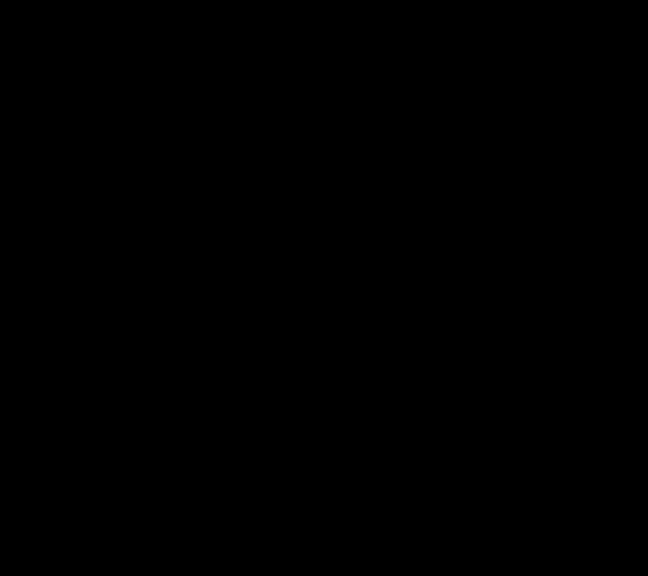# set terminal pngcairo size 600,400
set output "finished_and_invalid_rate.eps"

set terminal postscript eps enhanced color font 'Times-Roman,18' size 9,8

set multiplot layout 3,1 

######################################

set title "Finished rate for 5 to 10 nodes"

set grid ytics lc rgb "black" lw 1.5 lt 0.1
set grid xtics lc rgb "black" lw 1.5 lt 0.1


set xlabel "Input TPS"
set ylabel "Finished TPS"

# set yrange [0 to 2500]

set key at graph 0.25, 0.95

#csv settings:
set datafile separator ","


$data << EOD
200,129.9,125,121.6,120.9
400,320.2,318.5,321.2,321.3
600,387.6,388.7,394,395.8
800,442.3,443.6,463.8,476
1000,563.3,675.5,753,
1200,777.4,834.6,855.4,
1400,774,881.4,861.6,
1600,682,776.2,777.9,
2000,630.8,767.1,811.3,
2500,544.6,626.8,763.7
EOD

plot "$data" using 1:2 with linespoints lw 2 title "5 nodes", \
    "$data" using 1:3 with linespoints lw 2 title "7 nodes", \
    "$data" using 1:4 with linespoints lw 2 title "9 nodes", \
    "$data" using 1:5 with linespoints lw 2 title "10 nodes"
unset key 


######################################

set title "Invalid rate for 5 to 10 nodes"

set grid ytics lc rgb "black" lw 1.5 lt 0.1
set grid xtics lc rgb "black" lw 1.5 lt 0.1


set xlabel "Input TPS"
set ylabel "Invalid TPS"

# set yrange [0 to 2500]

set key at graph 0.25, 0.95

#csv settings:
set datafile separator ","

$data << EOD
200,0,0,0,0
400,0,0,0,0
600,0,0,0,0
800,0,0,0,0.3
1000,0,1.1,2.8,
1200,3.7,7,7.4,
1400,5.8,7.2,9,
1600,5,6.6,8,
2000,1.3,7.9,8.8,
2500,0.8,4.6,6.4,
EOD

plot "$data" using 1:2 with linespoints lw 2 title "5 nodes", \
    "$data" using 1:3 with linespoints lw 2 title "7 nodes", \
    "$data" using 1:4 with linespoints lw 2 title "9 nodes", \
    "$data" using 1:5 with linespoints lw 2 title "10 nodes"


######################################

set title "Finished rate variance rate for 5 to 10 nodes"

set grid ytics lc rgb "black" lw 1.5 lt 0.1
set grid xtics lc rgb "black" lw 1.5 lt 0.1


set xlabel "Input TPS"
set ylabel "Finished Rate Variance"

# set yrange [0 to 2500]

set key at graph 0.25, 0.95

#csv settings:
set datafile separator ","

$data << EOD
200,13625.1,12685.7,12146.5,12023.2
400,160784.2,162361,163510.1,163522.3
600,336682.5,340711.4,346612.7,346336.7
800,529533.1,541444.4,569816,639358.6
1000,882013.6,1136822.7,1277317.5,
1200,1454155.4,1527706.2,1451325.2,
1400,1418642.5,1595332.3,1510776.9,
1600,1259843.6,1347674,1242400,
2000,1086383.1,1327598.4,1477678.8,
2500,871805.8,1011058.4,1273422.8,

EOD

plot "$data" using 1:2 with linespoints lw 2 title "5 nodes", \
    "$data" using 1:3 with linespoints lw 2 title "7 nodes", \
    "$data" using 1:4 with linespoints lw 2 title "9 nodes", \
    "$data" using 1:5 with linespoints lw 2 title "10 nodes"



######################################


unset multiplot 
